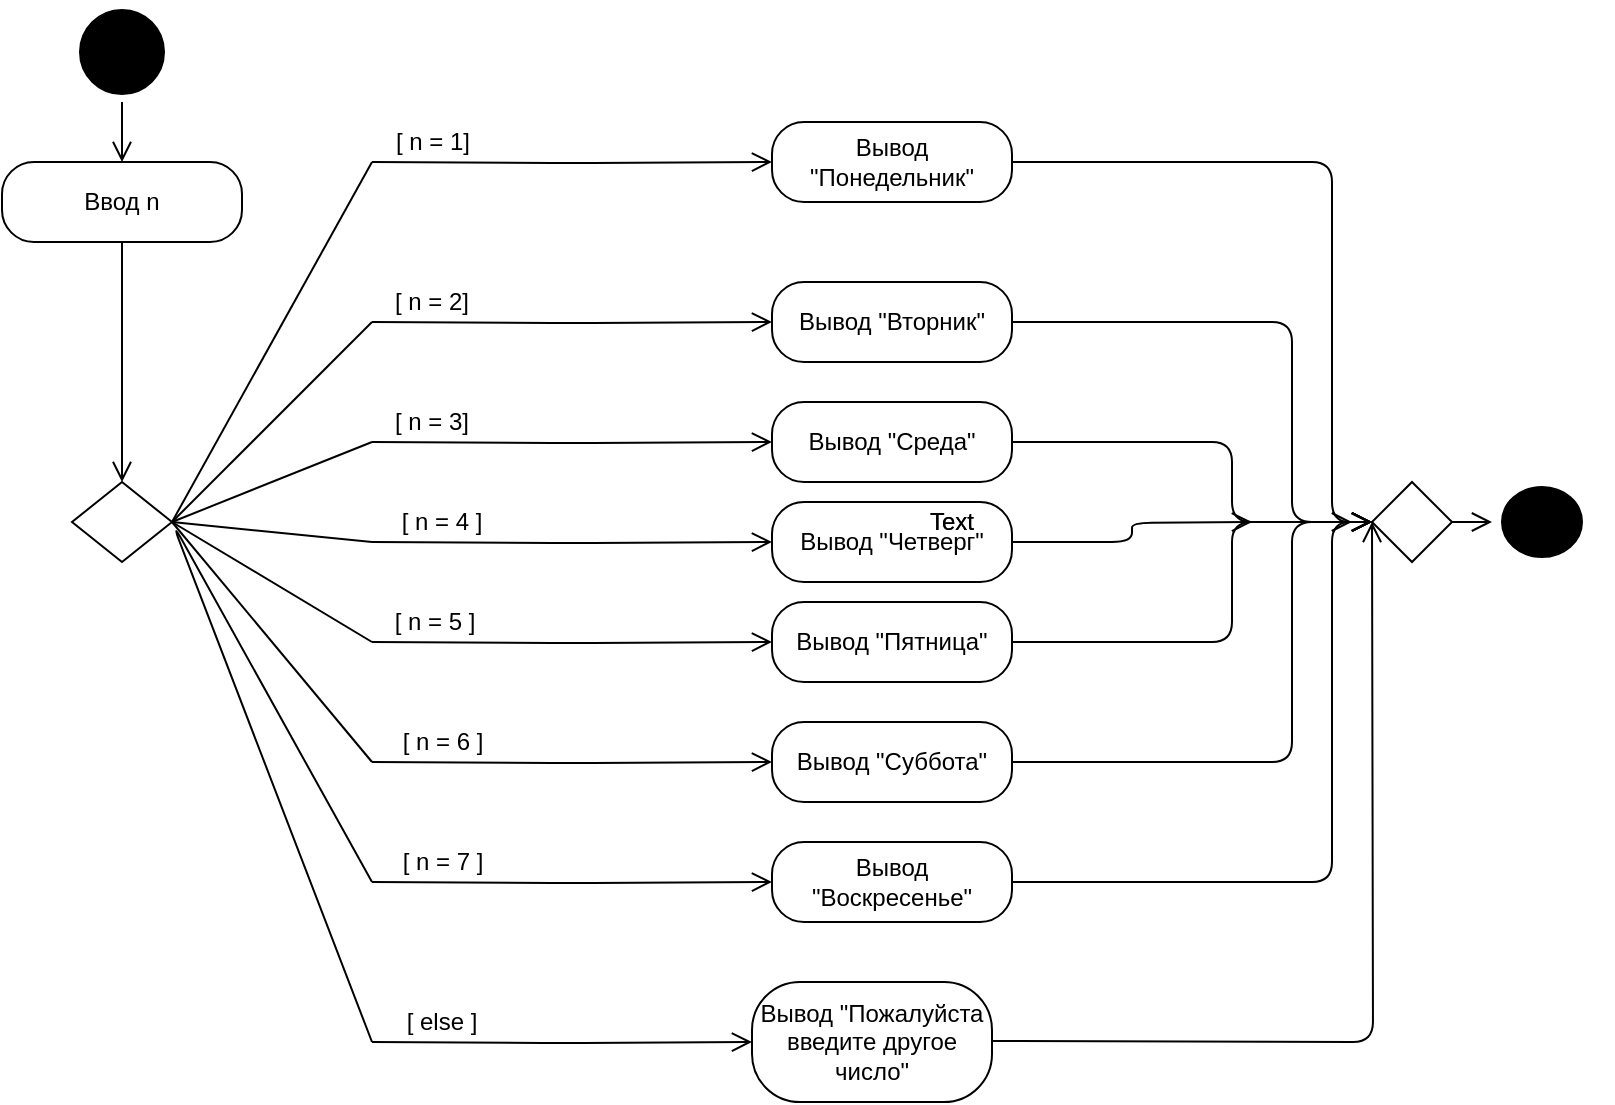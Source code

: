 <mxfile version="14.2.9" type="github">
  <diagram name="Page-1" id="0783ab3e-0a74-02c8-0abd-f7b4e66b4bec">
    <mxGraphModel dx="1038" dy="575" grid="1" gridSize="10" guides="1" tooltips="1" connect="1" arrows="1" fold="1" page="1" pageScale="1" pageWidth="850" pageHeight="1100" background="#ffffff" math="0" shadow="0">
      <root>
        <mxCell id="0" />
        <mxCell id="1" parent="0" />
        <mxCell id="wZuR5OgI6JG0wlKZmm4E-5" value="" style="ellipse;html=1;shape=startState;fillColor=#000000;" parent="1" vertex="1">
          <mxGeometry x="90" y="40" width="50" height="50" as="geometry" />
        </mxCell>
        <mxCell id="wZuR5OgI6JG0wlKZmm4E-8" value="" style="edgeStyle=orthogonalEdgeStyle;html=1;verticalAlign=bottom;endArrow=open;endSize=8;" parent="1" source="wZuR5OgI6JG0wlKZmm4E-7" target="wZuR5OgI6JG0wlKZmm4E-15" edge="1">
          <mxGeometry relative="1" as="geometry">
            <mxPoint x="100" y="300" as="targetPoint" />
          </mxGeometry>
        </mxCell>
        <mxCell id="wZuR5OgI6JG0wlKZmm4E-15" value="" style="rhombus;whiteSpace=wrap;html=1;fillColor=#FFFFFF;" parent="1" vertex="1">
          <mxGeometry x="90" y="280" width="50" height="40" as="geometry" />
        </mxCell>
        <mxCell id="wZuR5OgI6JG0wlKZmm4E-16" value="" style="endArrow=none;html=1;strokeColor=#000000;" parent="1" edge="1">
          <mxGeometry width="50" height="50" relative="1" as="geometry">
            <mxPoint x="140" y="300" as="sourcePoint" />
            <mxPoint x="240" y="120" as="targetPoint" />
          </mxGeometry>
        </mxCell>
        <mxCell id="wZuR5OgI6JG0wlKZmm4E-17" value="" style="endArrow=none;html=1;strokeColor=#000000;" parent="1" edge="1">
          <mxGeometry width="50" height="50" relative="1" as="geometry">
            <mxPoint x="140" y="300" as="sourcePoint" />
            <mxPoint x="240" y="200" as="targetPoint" />
          </mxGeometry>
        </mxCell>
        <mxCell id="wZuR5OgI6JG0wlKZmm4E-18" value="" style="endArrow=none;html=1;strokeColor=#000000;" parent="1" edge="1">
          <mxGeometry width="50" height="50" relative="1" as="geometry">
            <mxPoint x="140" y="300" as="sourcePoint" />
            <mxPoint x="240" y="260" as="targetPoint" />
          </mxGeometry>
        </mxCell>
        <mxCell id="wZuR5OgI6JG0wlKZmm4E-19" value="" style="endArrow=none;html=1;strokeColor=#000000;" parent="1" edge="1">
          <mxGeometry width="50" height="50" relative="1" as="geometry">
            <mxPoint x="140" y="300" as="sourcePoint" />
            <mxPoint x="240" y="310" as="targetPoint" />
          </mxGeometry>
        </mxCell>
        <mxCell id="wZuR5OgI6JG0wlKZmm4E-20" value="" style="endArrow=none;html=1;strokeColor=#000000;" parent="1" edge="1">
          <mxGeometry width="50" height="50" relative="1" as="geometry">
            <mxPoint x="140" y="300" as="sourcePoint" />
            <mxPoint x="240" y="360" as="targetPoint" />
          </mxGeometry>
        </mxCell>
        <mxCell id="wZuR5OgI6JG0wlKZmm4E-21" value="" style="endArrow=none;html=1;strokeColor=#000000;entryX=1;entryY=0.5;entryDx=0;entryDy=0;" parent="1" target="wZuR5OgI6JG0wlKZmm4E-15" edge="1">
          <mxGeometry width="50" height="50" relative="1" as="geometry">
            <mxPoint x="240" y="420" as="sourcePoint" />
            <mxPoint x="150" y="290" as="targetPoint" />
          </mxGeometry>
        </mxCell>
        <mxCell id="wZuR5OgI6JG0wlKZmm4E-22" value="" style="endArrow=none;html=1;strokeColor=#000000;" parent="1" edge="1">
          <mxGeometry width="50" height="50" relative="1" as="geometry">
            <mxPoint x="240" y="480" as="sourcePoint" />
            <mxPoint x="240" y="560" as="targetPoint" />
            <Array as="points">
              <mxPoint x="140" y="300" />
            </Array>
          </mxGeometry>
        </mxCell>
        <mxCell id="wZuR5OgI6JG0wlKZmm4E-23" value="Вывод &quot;Понедельник&quot;" style="rounded=1;whiteSpace=wrap;html=1;arcSize=40;" parent="1" vertex="1">
          <mxGeometry x="440" y="100" width="120" height="40" as="geometry" />
        </mxCell>
        <mxCell id="wZuR5OgI6JG0wlKZmm4E-24" value="Вывод &quot;Вторник&quot; " style="rounded=1;whiteSpace=wrap;html=1;arcSize=40;" parent="1" vertex="1">
          <mxGeometry x="440" y="180" width="120" height="40" as="geometry" />
        </mxCell>
        <mxCell id="wZuR5OgI6JG0wlKZmm4E-25" value="Вывод &quot;Среда&quot;" style="rounded=1;whiteSpace=wrap;html=1;arcSize=40;" parent="1" vertex="1">
          <mxGeometry x="440" y="240" width="120" height="40" as="geometry" />
        </mxCell>
        <mxCell id="wZuR5OgI6JG0wlKZmm4E-26" value="Вывод &quot;Четверг&quot;" style="rounded=1;whiteSpace=wrap;html=1;arcSize=40;" parent="1" vertex="1">
          <mxGeometry x="440" y="290" width="120" height="40" as="geometry" />
        </mxCell>
        <mxCell id="wZuR5OgI6JG0wlKZmm4E-27" value="Вывод &quot;Пятница&quot;" style="rounded=1;whiteSpace=wrap;html=1;arcSize=40;" parent="1" vertex="1">
          <mxGeometry x="440" y="340" width="120" height="40" as="geometry" />
        </mxCell>
        <mxCell id="wZuR5OgI6JG0wlKZmm4E-28" value="Вывод &quot;Суббота&quot;" style="rounded=1;whiteSpace=wrap;html=1;arcSize=40;" parent="1" vertex="1">
          <mxGeometry x="440" y="400" width="120" height="40" as="geometry" />
        </mxCell>
        <mxCell id="wZuR5OgI6JG0wlKZmm4E-29" value="Вывод &quot;Воскресенье&quot;" style="rounded=1;whiteSpace=wrap;html=1;arcSize=40;" parent="1" vertex="1">
          <mxGeometry x="440" y="460" width="120" height="40" as="geometry" />
        </mxCell>
        <mxCell id="wZuR5OgI6JG0wlKZmm4E-30" value="Вывод &quot;Пожалуйста введите другое число&quot;" style="rounded=1;whiteSpace=wrap;html=1;arcSize=40;" parent="1" vertex="1">
          <mxGeometry x="430" y="530" width="120" height="60" as="geometry" />
        </mxCell>
        <mxCell id="wZuR5OgI6JG0wlKZmm4E-32" value="" style="edgeStyle=orthogonalEdgeStyle;html=1;verticalAlign=bottom;endArrow=open;endSize=8;entryX=0;entryY=0.5;entryDx=0;entryDy=0;" parent="1" target="wZuR5OgI6JG0wlKZmm4E-23" edge="1">
          <mxGeometry relative="1" as="geometry">
            <mxPoint x="310" y="330" as="targetPoint" />
            <mxPoint x="240" y="120" as="sourcePoint" />
          </mxGeometry>
        </mxCell>
        <mxCell id="wZuR5OgI6JG0wlKZmm4E-33" value="" style="edgeStyle=orthogonalEdgeStyle;html=1;verticalAlign=bottom;endArrow=open;endSize=8;entryX=0;entryY=0.5;entryDx=0;entryDy=0;" parent="1" target="wZuR5OgI6JG0wlKZmm4E-24" edge="1">
          <mxGeometry relative="1" as="geometry">
            <mxPoint x="350" y="320" as="targetPoint" />
            <mxPoint x="240" y="200" as="sourcePoint" />
          </mxGeometry>
        </mxCell>
        <mxCell id="wZuR5OgI6JG0wlKZmm4E-34" value="" style="edgeStyle=orthogonalEdgeStyle;html=1;verticalAlign=bottom;endArrow=open;endSize=8;entryX=0;entryY=0.5;entryDx=0;entryDy=0;" parent="1" target="wZuR5OgI6JG0wlKZmm4E-25" edge="1">
          <mxGeometry relative="1" as="geometry">
            <mxPoint x="330" y="390" as="targetPoint" />
            <mxPoint x="240" y="260" as="sourcePoint" />
          </mxGeometry>
        </mxCell>
        <mxCell id="wZuR5OgI6JG0wlKZmm4E-36" value="" style="edgeStyle=orthogonalEdgeStyle;html=1;verticalAlign=bottom;endArrow=open;endSize=8;entryX=0;entryY=0.5;entryDx=0;entryDy=0;" parent="1" target="wZuR5OgI6JG0wlKZmm4E-27" edge="1">
          <mxGeometry relative="1" as="geometry">
            <mxPoint x="340" y="490" as="targetPoint" />
            <mxPoint x="240" y="360" as="sourcePoint" />
          </mxGeometry>
        </mxCell>
        <mxCell id="wZuR5OgI6JG0wlKZmm4E-37" value="" style="edgeStyle=orthogonalEdgeStyle;html=1;verticalAlign=bottom;endArrow=open;endSize=8;entryX=0;entryY=0.5;entryDx=0;entryDy=0;" parent="1" target="wZuR5OgI6JG0wlKZmm4E-26" edge="1">
          <mxGeometry relative="1" as="geometry">
            <mxPoint x="290" y="410" as="targetPoint" />
            <mxPoint x="240" y="310" as="sourcePoint" />
          </mxGeometry>
        </mxCell>
        <mxCell id="wZuR5OgI6JG0wlKZmm4E-38" value="" style="edgeStyle=orthogonalEdgeStyle;html=1;verticalAlign=bottom;endArrow=open;endSize=8;entryX=0;entryY=0.5;entryDx=0;entryDy=0;" parent="1" target="wZuR5OgI6JG0wlKZmm4E-28" edge="1">
          <mxGeometry relative="1" as="geometry">
            <mxPoint x="270" y="520" as="targetPoint" />
            <mxPoint x="240" y="420" as="sourcePoint" />
          </mxGeometry>
        </mxCell>
        <mxCell id="wZuR5OgI6JG0wlKZmm4E-39" value="" style="edgeStyle=orthogonalEdgeStyle;html=1;verticalAlign=bottom;endArrow=open;endSize=8;entryX=0;entryY=0.5;entryDx=0;entryDy=0;" parent="1" target="wZuR5OgI6JG0wlKZmm4E-29" edge="1">
          <mxGeometry relative="1" as="geometry">
            <mxPoint x="290" y="590" as="targetPoint" />
            <mxPoint x="240" y="480" as="sourcePoint" />
          </mxGeometry>
        </mxCell>
        <mxCell id="wZuR5OgI6JG0wlKZmm4E-40" value="" style="edgeStyle=orthogonalEdgeStyle;html=1;verticalAlign=bottom;endArrow=open;endSize=8;entryX=0;entryY=0.5;entryDx=0;entryDy=0;" parent="1" target="wZuR5OgI6JG0wlKZmm4E-30" edge="1">
          <mxGeometry relative="1" as="geometry">
            <mxPoint x="360" y="640" as="targetPoint" />
            <mxPoint x="240" y="560" as="sourcePoint" />
          </mxGeometry>
        </mxCell>
        <mxCell id="wZuR5OgI6JG0wlKZmm4E-41" value="" style="rhombus;whiteSpace=wrap;html=1;fillColor=#FFFFFF;" parent="1" vertex="1">
          <mxGeometry x="740" y="280" width="40" height="40" as="geometry" />
        </mxCell>
        <mxCell id="wZuR5OgI6JG0wlKZmm4E-44" value="" style="edgeStyle=orthogonalEdgeStyle;html=1;verticalAlign=bottom;endArrow=open;endSize=8;exitX=1;exitY=0.5;exitDx=0;exitDy=0;" parent="1" source="wZuR5OgI6JG0wlKZmm4E-56" edge="1">
          <mxGeometry relative="1" as="geometry">
            <mxPoint x="850" y="300" as="targetPoint" />
            <mxPoint x="670" y="299.5" as="sourcePoint" />
          </mxGeometry>
        </mxCell>
        <mxCell id="wZuR5OgI6JG0wlKZmm4E-48" value="" style="edgeStyle=orthogonalEdgeStyle;html=1;verticalAlign=bottom;endArrow=open;endSize=8;entryX=0;entryY=0.5;entryDx=0;entryDy=0;exitX=1;exitY=0.5;exitDx=0;exitDy=0;" parent="1" source="wZuR5OgI6JG0wlKZmm4E-23" target="wZuR5OgI6JG0wlKZmm4E-41" edge="1">
          <mxGeometry relative="1" as="geometry">
            <mxPoint x="840" y="130" as="targetPoint" />
            <mxPoint x="640" y="130" as="sourcePoint" />
            <Array as="points">
              <mxPoint x="720" y="120" />
              <mxPoint x="720" y="300" />
            </Array>
          </mxGeometry>
        </mxCell>
        <mxCell id="wZuR5OgI6JG0wlKZmm4E-49" value="" style="edgeStyle=orthogonalEdgeStyle;html=1;verticalAlign=bottom;endArrow=open;endSize=8;exitX=1;exitY=0.5;exitDx=0;exitDy=0;" parent="1" source="wZuR5OgI6JG0wlKZmm4E-24" edge="1">
          <mxGeometry relative="1" as="geometry">
            <mxPoint x="740" y="300" as="targetPoint" />
            <mxPoint x="590" y="200" as="sourcePoint" />
            <Array as="points">
              <mxPoint x="700" y="200" />
              <mxPoint x="700" y="300" />
            </Array>
          </mxGeometry>
        </mxCell>
        <mxCell id="wZuR5OgI6JG0wlKZmm4E-50" value="" style="edgeStyle=orthogonalEdgeStyle;html=1;verticalAlign=bottom;endArrow=open;endSize=8;exitX=1;exitY=0.5;exitDx=0;exitDy=0;" parent="1" source="wZuR5OgI6JG0wlKZmm4E-25" edge="1">
          <mxGeometry relative="1" as="geometry">
            <mxPoint x="730" y="300" as="targetPoint" />
            <mxPoint x="650" y="330" as="sourcePoint" />
            <Array as="points">
              <mxPoint x="670" y="260" />
              <mxPoint x="670" y="300" />
            </Array>
          </mxGeometry>
        </mxCell>
        <mxCell id="wZuR5OgI6JG0wlKZmm4E-51" value="" style="edgeStyle=orthogonalEdgeStyle;html=1;verticalAlign=bottom;endArrow=open;endSize=8;exitX=1;exitY=0.5;exitDx=0;exitDy=0;" parent="1" source="wZuR5OgI6JG0wlKZmm4E-26" edge="1">
          <mxGeometry relative="1" as="geometry">
            <mxPoint x="680" y="300" as="targetPoint" />
            <mxPoint x="620" y="340" as="sourcePoint" />
          </mxGeometry>
        </mxCell>
        <mxCell id="wZuR5OgI6JG0wlKZmm4E-52" value="" style="edgeStyle=orthogonalEdgeStyle;html=1;verticalAlign=bottom;endArrow=open;endSize=8;entryX=0;entryY=0.5;entryDx=0;entryDy=0;exitX=1;exitY=0.5;exitDx=0;exitDy=0;" parent="1" source="wZuR5OgI6JG0wlKZmm4E-27" target="wZuR5OgI6JG0wlKZmm4E-41" edge="1">
          <mxGeometry relative="1" as="geometry">
            <mxPoint x="940" y="340" as="targetPoint" />
            <mxPoint x="740" y="340" as="sourcePoint" />
            <Array as="points">
              <mxPoint x="670" y="360" />
              <mxPoint x="670" y="300" />
            </Array>
          </mxGeometry>
        </mxCell>
        <mxCell id="wZuR5OgI6JG0wlKZmm4E-53" value="" style="edgeStyle=orthogonalEdgeStyle;html=1;verticalAlign=bottom;endArrow=open;endSize=8;exitX=1;exitY=0.5;exitDx=0;exitDy=0;" parent="1" source="wZuR5OgI6JG0wlKZmm4E-28" edge="1">
          <mxGeometry relative="1" as="geometry">
            <mxPoint x="740" y="300" as="targetPoint" />
            <mxPoint x="640" y="440" as="sourcePoint" />
            <Array as="points">
              <mxPoint x="700" y="420" />
              <mxPoint x="700" y="300" />
            </Array>
          </mxGeometry>
        </mxCell>
        <mxCell id="wZuR5OgI6JG0wlKZmm4E-54" value="" style="edgeStyle=orthogonalEdgeStyle;html=1;verticalAlign=bottom;endArrow=open;endSize=8;exitX=1;exitY=0.5;exitDx=0;exitDy=0;" parent="1" source="wZuR5OgI6JG0wlKZmm4E-29" edge="1">
          <mxGeometry relative="1" as="geometry">
            <mxPoint x="740" y="300" as="targetPoint" />
            <mxPoint x="690" y="470" as="sourcePoint" />
            <Array as="points">
              <mxPoint x="720" y="480" />
              <mxPoint x="720" y="300" />
            </Array>
          </mxGeometry>
        </mxCell>
        <mxCell id="wZuR5OgI6JG0wlKZmm4E-55" value="" style="edgeStyle=orthogonalEdgeStyle;html=1;verticalAlign=bottom;endArrow=open;endSize=8;" parent="1" edge="1">
          <mxGeometry relative="1" as="geometry">
            <mxPoint x="740" y="300" as="targetPoint" />
            <mxPoint x="550" y="559.5" as="sourcePoint" />
          </mxGeometry>
        </mxCell>
        <mxCell id="T56jggsRwQGUqRp7yKqR-1" value="Text" style="text;html=1;strokeColor=none;fillColor=none;align=center;verticalAlign=middle;whiteSpace=wrap;rounded=0;" vertex="1" parent="1">
          <mxGeometry x="510" y="290" width="40" height="20" as="geometry" />
        </mxCell>
        <mxCell id="T56jggsRwQGUqRp7yKqR-2" value="Text" style="text;html=1;strokeColor=none;fillColor=none;align=center;verticalAlign=middle;whiteSpace=wrap;rounded=0;" vertex="1" parent="1">
          <mxGeometry x="510" y="290" width="40" height="20" as="geometry" />
        </mxCell>
        <mxCell id="T56jggsRwQGUqRp7yKqR-3" value="[ n = 1]" style="text;html=1;align=center;verticalAlign=middle;resizable=0;points=[];autosize=1;" vertex="1" parent="1">
          <mxGeometry x="245" y="100" width="50" height="20" as="geometry" />
        </mxCell>
        <mxCell id="T56jggsRwQGUqRp7yKqR-4" value="[ n = 2]" style="text;html=1;strokeColor=none;fillColor=none;align=center;verticalAlign=middle;whiteSpace=wrap;rounded=0;" vertex="1" parent="1">
          <mxGeometry x="250" y="180" width="40" height="20" as="geometry" />
        </mxCell>
        <mxCell id="T56jggsRwQGUqRp7yKqR-6" value="[ n = 3]" style="text;html=1;strokeColor=none;fillColor=none;align=center;verticalAlign=middle;whiteSpace=wrap;rounded=0;" vertex="1" parent="1">
          <mxGeometry x="250" y="240" width="40" height="20" as="geometry" />
        </mxCell>
        <mxCell id="T56jggsRwQGUqRp7yKqR-7" value="[ n = 4 ]" style="text;html=1;strokeColor=none;fillColor=none;align=center;verticalAlign=middle;whiteSpace=wrap;rounded=0;" vertex="1" parent="1">
          <mxGeometry x="250" y="290" width="50" height="20" as="geometry" />
        </mxCell>
        <mxCell id="T56jggsRwQGUqRp7yKqR-9" value="[ n = 5 ]" style="text;html=1;strokeColor=none;fillColor=none;align=center;verticalAlign=middle;whiteSpace=wrap;rounded=0;" vertex="1" parent="1">
          <mxGeometry x="248.75" y="340" width="45" height="20" as="geometry" />
        </mxCell>
        <mxCell id="T56jggsRwQGUqRp7yKqR-10" value="[ n = 6 ]" style="text;html=1;strokeColor=none;fillColor=none;align=center;verticalAlign=middle;whiteSpace=wrap;rounded=0;" vertex="1" parent="1">
          <mxGeometry x="252.5" y="400" width="45" height="20" as="geometry" />
        </mxCell>
        <mxCell id="T56jggsRwQGUqRp7yKqR-11" value="[ n = 7 ]" style="text;html=1;strokeColor=none;fillColor=none;align=center;verticalAlign=middle;whiteSpace=wrap;rounded=0;" vertex="1" parent="1">
          <mxGeometry x="248.75" y="460" width="52.5" height="20" as="geometry" />
        </mxCell>
        <mxCell id="T56jggsRwQGUqRp7yKqR-12" value="[ else ]" style="text;html=1;strokeColor=none;fillColor=none;align=center;verticalAlign=middle;whiteSpace=wrap;rounded=0;" vertex="1" parent="1">
          <mxGeometry x="255" y="540" width="40" height="20" as="geometry" />
        </mxCell>
        <mxCell id="wZuR5OgI6JG0wlKZmm4E-56" value="" style="ellipse;html=1;shape=endState;fillColor=#000000;strokeColor=#FFFFFF;" parent="1" vertex="1">
          <mxGeometry x="800" y="277.5" width="50" height="45" as="geometry" />
        </mxCell>
        <mxCell id="T56jggsRwQGUqRp7yKqR-13" value="" style="edgeStyle=orthogonalEdgeStyle;html=1;verticalAlign=bottom;endArrow=open;endSize=8;exitX=1;exitY=0.5;exitDx=0;exitDy=0;" edge="1" parent="1" source="wZuR5OgI6JG0wlKZmm4E-41" target="wZuR5OgI6JG0wlKZmm4E-56">
          <mxGeometry relative="1" as="geometry">
            <mxPoint x="850" y="300" as="targetPoint" />
            <mxPoint x="780" y="300" as="sourcePoint" />
          </mxGeometry>
        </mxCell>
        <mxCell id="wZuR5OgI6JG0wlKZmm4E-7" value="Ввод n" style="rounded=1;whiteSpace=wrap;html=1;arcSize=40;" parent="1" vertex="1">
          <mxGeometry x="55" y="120" width="120" height="40" as="geometry" />
        </mxCell>
        <mxCell id="T56jggsRwQGUqRp7yKqR-14" value="" style="edgeStyle=orthogonalEdgeStyle;html=1;verticalAlign=bottom;endArrow=open;endSize=8;" edge="1" parent="1" source="wZuR5OgI6JG0wlKZmm4E-5" target="wZuR5OgI6JG0wlKZmm4E-7">
          <mxGeometry relative="1" as="geometry">
            <mxPoint x="100" y="120" as="targetPoint" />
            <mxPoint x="100" y="90" as="sourcePoint" />
          </mxGeometry>
        </mxCell>
      </root>
    </mxGraphModel>
  </diagram>
</mxfile>
